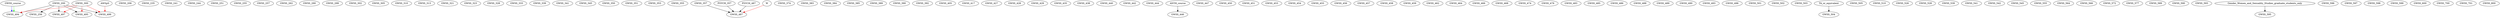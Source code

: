 digraph G {
    GWSS_200;
    GWSS_206;
    GWSS_235;
    GWSS_241;
    GWSS_244;
    GWSS_251;
    GWSS_255;
    edge [color=black];
    GWSS_200 -> GWSS_256;
    GWSS_257;
    GWSS_262;
    GWSS_290;
    GWSS_299;
    GWSS_300;
    GWSS_302;
    GWSS_305;
    GWSS_310;
    GWSS_313;
    GWSS_321;
    GWSS_323;
    GWSS_328;
    GWSS_333;
    GWSS_339;
    GWSS_341;
    GWSS_345;
    GWSS_350;
    GWSS_351;
    GWSS_353;
    GWSS_355;
    GWSS_357;
    GWSS_374;
    GWSS_383;
    GWSS_384;
    GWSS_385;
    GWSS_389;
    GWSS_390;
    GWSS_392;
    GWSS_405;
    GWSS_417;
    GWSS_427;
    GWSS_428;
    GWSS_429;
    GWSS_435;
    GWSS_438;
    GWSS_440;
    GWSS_442;
    GWSS_444;
    edge [color=black];
    ANTH_course -> GWSS_446;
    GWSS_447;
    GWSS_450;
    GWSS_451;
    GWSS_453;
    GWSS_454;
    GWSS_455;
    GWSS_456;
    GWSS_457;
    GWSS_458;
    GWSS_459;
    GWSS_462;
    GWSS_464;
    GWSS_466;
    GWSS_468;
    GWSS_474;
    GWSS_476;
    GWSS_483;
    GWSS_485;
    GWSS_486;
    edge [color=black];
    PSYCH_357 -> GWSS_487;
    GWSS_357 -> GWSS_487;
    PSYCH_487 -> GWSS_487;
    edge [color=red];
    W -> GWSS_487;
    GWSS_488;
    GWSS_489;
    GWSS_490;
    GWSS_493;
    edge [color=black];
    GWSS_200 -> GWSS_494;
    edge [color=red];
    GWSS_300 -> GWSS_494;
    edge [color=blue];
    GWSS_course -> GWSS_494;
    edge [color=green];
    GWSS_course -> GWSS_494;
    edge [color=black];
    GWSS_200 -> GWSS_495;
    edge [color=red];
    GWSS_300 -> GWSS_495;
    GWSS_496;
    edge [color=black];
    GWSS_200 -> GWSS_497;
    edge [color=red];
    GWSS_300 -> GWSS_497;
    edge [color=black];
    GWSS_200 -> GWSS_499;
    edge [color=red];
    GWSS_300 -> GWSS_499;
    AWSpS -> GWSS_499;
    GWSS_501;
    GWSS_502;
    GWSS_503;
    edge [color=black];
    TA_or_equivalent -> GWSS_504;
    GWSS_505;
    GWSS_510;
    GWSS_526;
    GWSS_528;
    GWSS_539;
    GWSS_541;
    GWSS_542;
    GWSS_545;
    GWSS_555;
    GWSS_564;
    GWSS_566;
    GWSS_572;
    GWSS_577;
    GWSS_589;
    GWSS_590;
    GWSS_593;
    edge [color=black];
    Gender_Women_and_Sexuality_Studies_graduate_students_only -> GWSS_595;
    GWSS_596;
    GWSS_597;
    GWSS_598;
    GWSS_599;
    GWSS_600;
    GWSS_700;
    GWSS_701;
    GWSS_800;
}

